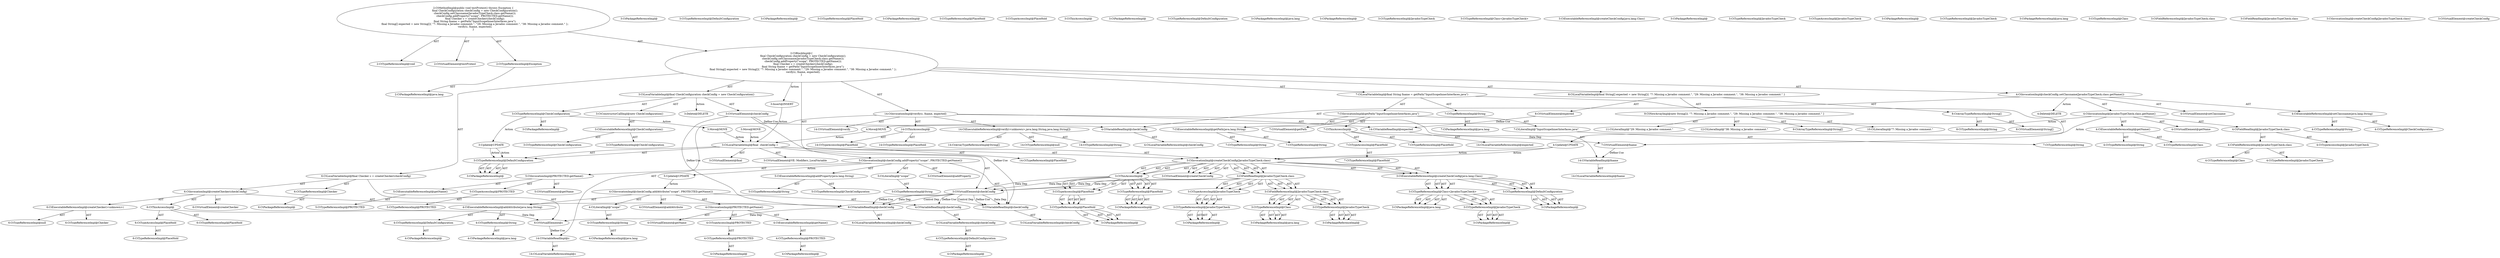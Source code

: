 digraph "testProtest#?" {
0 [label="2:CtTypeReferenceImpl@void" shape=ellipse]
1 [label="2:CtVirtualElement@testProtest" shape=ellipse]
2 [label="2:CtTypeReferenceImpl@Exception" shape=ellipse]
3 [label="2:CtPackageReferenceImpl@java.lang" shape=ellipse]
4 [label="3:CtTypeReferenceImpl@CheckConfiguration" shape=ellipse]
5 [label="3:CtPackageReferenceImpl@" shape=ellipse]
6 [label="3:CtExecutableReferenceImpl@CheckConfiguration()" shape=ellipse]
7 [label="3:CtTypeReferenceImpl@CheckConfiguration" shape=ellipse]
8 [label="3:CtTypeReferenceImpl@CheckConfiguration" shape=ellipse]
9 [label="3:CtConstructorCallImpl@new CheckConfiguration()" shape=ellipse]
10 [label="3:CtVirtualElement@checkConfig" shape=ellipse]
11 [label="3:CtLocalVariableImpl@final CheckConfiguration checkConfig = new CheckConfiguration()" shape=ellipse]
12 [label="4:CtExecutableReferenceImpl@setClassname(java.lang.String)" shape=ellipse]
13 [label="4:CtTypeReferenceImpl@CheckConfiguration" shape=ellipse]
14 [label="4:CtTypeReferenceImpl@String" shape=ellipse]
15 [label="4:CtVirtualElement@setClassname" shape=ellipse]
16 [label="4:CtVariableReadImpl@checkConfig" shape=ellipse]
17 [label="4:CtLocalVariableReferenceImpl@checkConfig" shape=ellipse]
18 [label="4:CtExecutableReferenceImpl@getName()" shape=ellipse]
19 [label="4:CtTypeReferenceImpl@Class" shape=ellipse]
20 [label="4:CtTypeReferenceImpl@String" shape=ellipse]
21 [label="4:CtVirtualElement@getName" shape=ellipse]
22 [label="4:CtFieldReferenceImpl@JavadocTypeCheck.class" shape=ellipse]
23 [label="4:CtTypeReferenceImpl@JavadocTypeCheck" shape=ellipse]
24 [label="4:CtTypeReferenceImpl@Class" shape=ellipse]
25 [label="4:CtFieldReadImpl@JavadocTypeCheck.class" shape=ellipse]
26 [label="4:CtTypeAccessImpl@JavadocTypeCheck" shape=ellipse]
27 [label="4:CtInvocationImpl@JavadocTypeCheck.class.getName()" shape=ellipse]
28 [label="4:CtInvocationImpl@checkConfig.setClassname(JavadocTypeCheck.class.getName())" shape=ellipse]
29 [label="5:CtExecutableReferenceImpl@addProperty(java.lang.String)" shape=ellipse]
30 [label="5:CtTypeReferenceImpl@CheckConfiguration" shape=ellipse]
31 [label="5:CtTypeReferenceImpl@String" shape=ellipse]
32 [label="5:CtVirtualElement@addProperty" shape=ellipse]
33 [label="5:CtVariableReadImpl@checkConfig" shape=ellipse]
34 [label="5:CtLocalVariableReferenceImpl@checkConfig" shape=ellipse]
35 [label="5:CtLiteralImpl@\"scope\"" shape=ellipse]
36 [label="5:CtTypeReferenceImpl@String" shape=ellipse]
37 [label="5:CtExecutableReferenceImpl@getName()" shape=ellipse]
38 [label="5:CtTypeReferenceImpl@PROTECTED" shape=ellipse]
39 [label="5:CtVirtualElement@getName" shape=ellipse]
40 [label="5:CtTypeAccessImpl@PROTECTED" shape=ellipse]
41 [label="5:CtTypeReferenceImpl@PROTECTED" shape=ellipse]
42 [label="5:CtInvocationImpl@PROTECTED.getName()" shape=ellipse]
43 [label="5:CtInvocationImpl@checkConfig.addProperty(\"scope\", PROTECTED.getName())" shape=ellipse]
44 [label="6:CtTypeReferenceImpl@Checker" shape=ellipse]
45 [label="6:CtPackageReferenceImpl@" shape=ellipse]
46 [label="6:CtExecutableReferenceImpl@createChecker(<unknown>)" shape=ellipse]
47 [label="6:CtTypeReferenceImpl@Checker" shape=ellipse]
48 [label="6:CtTypeReferenceImpl@null" shape=ellipse]
49 [label="6:CtVirtualElement@createChecker" shape=ellipse]
50 [label="6:CtTypeAccessImpl@PlaceHold" shape=ellipse]
51 [label="6:CtTypeReferenceImpl@PlaceHold" shape=ellipse]
52 [label="6:CtThisAccessImpl@" shape=ellipse]
53 [label="6:CtTypeReferenceImpl@PlaceHold" shape=ellipse]
54 [label="6:CtVariableReadImpl@checkConfig" shape=ellipse]
55 [label="6:CtLocalVariableReferenceImpl@checkConfig" shape=ellipse]
56 [label="6:CtInvocationImpl@createChecker(checkConfig)" shape=ellipse]
57 [label="6:CtVirtualElement@c" shape=ellipse]
58 [label="6:CtLocalVariableImpl@final Checker c = createChecker(checkConfig)" shape=ellipse]
59 [label="7:CtTypeReferenceImpl@String" shape=ellipse]
60 [label="7:CtPackageReferenceImpl@java.lang" shape=ellipse]
61 [label="7:CtExecutableReferenceImpl@getPath(java.lang.String)" shape=ellipse]
62 [label="7:CtTypeReferenceImpl@String" shape=ellipse]
63 [label="7:CtTypeReferenceImpl@String" shape=ellipse]
64 [label="7:CtVirtualElement@getPath" shape=ellipse]
65 [label="7:CtTypeAccessImpl@PlaceHold" shape=ellipse]
66 [label="7:CtTypeReferenceImpl@PlaceHold" shape=ellipse]
67 [label="7:CtThisAccessImpl@" shape=ellipse]
68 [label="7:CtTypeReferenceImpl@PlaceHold" shape=ellipse]
69 [label="7:CtLiteralImpl@\"InputScopeInnerInterfaces.java\"" shape=ellipse]
70 [label="7:CtTypeReferenceImpl@String" shape=ellipse]
71 [label="7:CtInvocationImpl@getPath(\"InputScopeInnerInterfaces.java\")" shape=ellipse]
72 [label="7:CtVirtualElement@fname" shape=ellipse]
73 [label="7:CtLocalVariableImpl@final String fname = getPath(\"InputScopeInnerInterfaces.java\")" shape=ellipse]
74 [label="8:CtVirtualElement@String[]" shape=ellipse]
75 [label="8:CtArrayTypeReferenceImpl@String[]" shape=ellipse]
76 [label="8:CtTypeReferenceImpl@String" shape=ellipse]
77 [label="9:CtNewArrayImpl@new String[]\{ \"7: Missing a Javadoc comment.\", \"29: Missing a Javadoc comment.\", \"38: Missing a Javadoc comment.\" \}" shape=ellipse]
78 [label="9:CtArrayTypeReferenceImpl@String[]" shape=ellipse]
79 [label="10:CtLiteralImpl@\"7: Missing a Javadoc comment.\"" shape=ellipse]
80 [label="11:CtLiteralImpl@\"29: Missing a Javadoc comment.\"" shape=ellipse]
81 [label="12:CtLiteralImpl@\"38: Missing a Javadoc comment.\"" shape=ellipse]
82 [label="8:CtVirtualElement@expected" shape=ellipse]
83 [label="8:CtLocalVariableImpl@final String[] expected = new String[]\{ \"7: Missing a Javadoc comment.\", \"29: Missing a Javadoc comment.\", \"38: Missing a Javadoc comment.\" \}" shape=ellipse]
84 [label="14:CtExecutableReferenceImpl@verify(<unknown>,java.lang.String,java.lang.String[])" shape=ellipse]
85 [label="14:CtTypeReferenceImpl@null" shape=ellipse]
86 [label="14:CtTypeReferenceImpl@String" shape=ellipse]
87 [label="14:CtArrayTypeReferenceImpl@String[]" shape=ellipse]
88 [label="14:CtVirtualElement@verify" shape=ellipse]
89 [label="14:CtTypeAccessImpl@PlaceHold" shape=ellipse]
90 [label="14:CtTypeReferenceImpl@PlaceHold" shape=ellipse]
91 [label="14:CtThisAccessImpl@" shape=ellipse]
92 [label="14:CtTypeReferenceImpl@PlaceHold" shape=ellipse]
93 [label="14:CtVariableReadImpl@c" shape=ellipse]
94 [label="14:CtLocalVariableReferenceImpl@c" shape=ellipse]
95 [label="14:CtVariableReadImpl@fname" shape=ellipse]
96 [label="14:CtLocalVariableReferenceImpl@fname" shape=ellipse]
97 [label="14:CtVariableReadImpl@expected" shape=ellipse]
98 [label="14:CtLocalVariableReferenceImpl@expected" shape=ellipse]
99 [label="14:CtInvocationImpl@verify(c, fname, expected)" shape=ellipse]
100 [label="2:CtBlockImpl@\{
    final CheckConfiguration checkConfig = new CheckConfiguration();
    checkConfig.setClassname(JavadocTypeCheck.class.getName());
    checkConfig.addProperty(\"scope\", PROTECTED.getName());
    final Checker c = createChecker(checkConfig);
    final String fname = getPath(\"InputScopeInnerInterfaces.java\");
    final String[] expected = new String[]\{ \"7: Missing a Javadoc comment.\", \"29: Missing a Javadoc comment.\", \"38: Missing a Javadoc comment.\" \};
    verify(c, fname, expected);
\}" shape=ellipse]
101 [label="2:CtMethodImpl@public void testProtest() throws Exception \{
    final CheckConfiguration checkConfig = new CheckConfiguration();
    checkConfig.setClassname(JavadocTypeCheck.class.getName());
    checkConfig.addProperty(\"scope\", PROTECTED.getName());
    final Checker c = createChecker(checkConfig);
    final String fname = getPath(\"InputScopeInnerInterfaces.java\");
    final String[] expected = new String[]\{ \"7: Missing a Javadoc comment.\", \"29: Missing a Javadoc comment.\", \"38: Missing a Javadoc comment.\" \};
    verify(c, fname, expected);
\}" shape=ellipse]
102 [label="5:Update@UPDATE" shape=ellipse]
103 [label="4:CtPackageReferenceImpl@" shape=ellipse]
104 [label="4:CtTypeReferenceImpl@DefaultConfiguration" shape=ellipse]
105 [label="4:CtLocalVariableReferenceImpl@checkConfig" shape=ellipse]
106 [label="4:CtVariableReadImpl@checkConfig" shape=ellipse]
107 [label="4:CtPackageReferenceImpl@" shape=ellipse]
108 [label="4:CtTypeReferenceImpl@DefaultConfiguration" shape=ellipse]
109 [label="4:CtPackageReferenceImpl@java.lang" shape=ellipse]
110 [label="4:CtTypeReferenceImpl@String" shape=ellipse]
111 [label="4:CtExecutableReferenceImpl@addAttribute(java.lang.String)" shape=ellipse]
112 [label="4:CtPackageReferenceImpl@java.lang" shape=ellipse]
113 [label="4:CtTypeReferenceImpl@String" shape=ellipse]
114 [label="4:CtLiteralImpl@\"scope\"" shape=ellipse]
115 [label="4:CtPackageReferenceImpl@" shape=ellipse]
116 [label="4:CtTypeReferenceImpl@PROTECTED" shape=ellipse]
117 [label="4:CtTypeAccessImpl@PROTECTED" shape=ellipse]
118 [label="4:CtPackageReferenceImpl@" shape=ellipse]
119 [label="4:CtTypeReferenceImpl@PROTECTED" shape=ellipse]
120 [label="4:CtExecutableReferenceImpl@getName()" shape=ellipse]
121 [label="4:CtInvocationImpl@PROTECTED.getName()" shape=ellipse]
122 [label="4:CtVirtualElement@getName" shape=ellipse]
123 [label="4:CtInvocationImpl@checkConfig.addAttribute(\"scope\", PROTECTED.getName())" shape=ellipse]
124 [label="4:CtVirtualElement@addAttribute" shape=ellipse]
125 [label="3:Update@UPDATE" shape=ellipse]
126 [label="3:CtPackageReferenceImpl@" shape=ellipse]
127 [label="3:CtTypeReferenceImpl@DefaultConfiguration" shape=ellipse]
128 [label="4:Update@UPDATE" shape=ellipse]
129 [label="3:CtPackageReferenceImpl@" shape=ellipse]
130 [label="3:CtTypeReferenceImpl@PlaceHold" shape=ellipse]
131 [label="3:CtPackageReferenceImpl@" shape=ellipse]
132 [label="3:CtTypeReferenceImpl@PlaceHold" shape=ellipse]
133 [label="3:CtTypeAccessImpl@PlaceHold" shape=ellipse]
134 [label="3:CtThisAccessImpl@" shape=ellipse]
135 [label="3:CtPackageReferenceImpl@" shape=ellipse]
136 [label="3:CtTypeReferenceImpl@DefaultConfiguration" shape=ellipse]
137 [label="3:CtPackageReferenceImpl@java.lang" shape=ellipse]
138 [label="3:CtPackageReferenceImpl@" shape=ellipse]
139 [label="3:CtTypeReferenceImpl@JavadocTypeCheck" shape=ellipse]
140 [label="3:CtTypeReferenceImpl@Class<JavadocTypeCheck>" shape=ellipse]
141 [label="3:CtExecutableReferenceImpl@createCheckConfig(java.lang.Class)" shape=ellipse]
142 [label="3:CtPackageReferenceImpl@" shape=ellipse]
143 [label="3:CtTypeReferenceImpl@JavadocTypeCheck" shape=ellipse]
144 [label="3:CtTypeAccessImpl@JavadocTypeCheck" shape=ellipse]
145 [label="3:CtPackageReferenceImpl@" shape=ellipse]
146 [label="3:CtTypeReferenceImpl@JavadocTypeCheck" shape=ellipse]
147 [label="3:CtPackageReferenceImpl@java.lang" shape=ellipse]
148 [label="3:CtTypeReferenceImpl@Class" shape=ellipse]
149 [label="3:CtFieldReferenceImpl@JavadocTypeCheck.class" shape=ellipse]
150 [label="3:CtFieldReadImpl@JavadocTypeCheck.class" shape=ellipse]
151 [label="3:CtInvocationImpl@createCheckConfig(JavadocTypeCheck.class)" shape=ellipse]
152 [label="3:CtVirtualElement@createCheckConfig" shape=ellipse]
153 [label="3:Delete@DELETE" shape=ellipse]
154 [label="4:Delete@DELETE" shape=ellipse]
155 [label="3:Insert@INSERT" shape=ellipse]
156 [label="3:CtPackageReferenceImpl@" shape=ellipse]
157 [label="3:CtTypeReferenceImpl@DefaultConfiguration" shape=ellipse]
158 [label="3:CtPackageReferenceImpl@" shape=ellipse]
159 [label="3:CtTypeReferenceImpl@PlaceHold" shape=ellipse]
160 [label="3:CtPackageReferenceImpl@" shape=ellipse]
161 [label="3:CtTypeReferenceImpl@PlaceHold" shape=ellipse]
162 [label="3:CtTypeAccessImpl@PlaceHold" shape=ellipse]
163 [label="3:CtThisAccessImpl@" shape=ellipse]
164 [label="3:CtPackageReferenceImpl@" shape=ellipse]
165 [label="3:CtTypeReferenceImpl@DefaultConfiguration" shape=ellipse]
166 [label="3:CtPackageReferenceImpl@java.lang" shape=ellipse]
167 [label="3:CtPackageReferenceImpl@" shape=ellipse]
168 [label="3:CtTypeReferenceImpl@JavadocTypeCheck" shape=ellipse]
169 [label="3:CtTypeReferenceImpl@Class<JavadocTypeCheck>" shape=ellipse]
170 [label="3:CtExecutableReferenceImpl@createCheckConfig(java.lang.Class)" shape=ellipse]
171 [label="3:CtPackageReferenceImpl@" shape=ellipse]
172 [label="3:CtTypeReferenceImpl@JavadocTypeCheck" shape=ellipse]
173 [label="3:CtTypeAccessImpl@JavadocTypeCheck" shape=ellipse]
174 [label="3:CtPackageReferenceImpl@" shape=ellipse]
175 [label="3:CtTypeReferenceImpl@JavadocTypeCheck" shape=ellipse]
176 [label="3:CtPackageReferenceImpl@java.lang" shape=ellipse]
177 [label="3:CtTypeReferenceImpl@Class" shape=ellipse]
178 [label="3:CtFieldReferenceImpl@JavadocTypeCheck.class" shape=ellipse]
179 [label="3:CtFieldReadImpl@JavadocTypeCheck.class" shape=ellipse]
180 [label="3:CtInvocationImpl@createCheckConfig(JavadocTypeCheck.class)" shape=ellipse]
181 [label="3:CtVirtualElement@createCheckConfig" shape=ellipse]
182 [label="3:CtLocalVariableImpl@final  checkConfig = " shape=ellipse]
183 [label="3:CtVirtualElement@checkConfig" shape=ellipse]
184 [label="3:CtVirtualElement@VE: Modifiers_LocalVariable" shape=ellipse]
185 [label="3:CtVirtualElement@final" shape=ellipse]
186 [label="3:Move@MOVE" shape=ellipse]
187 [label="3:Move@MOVE" shape=ellipse]
188 [label="4:Move@MOVE" shape=ellipse]
2 -> 3 [label="AST"];
4 -> 5 [label="AST"];
4 -> 125 [label="Action"];
4 -> 186 [label="Action"];
6 -> 7 [label="AST"];
6 -> 8 [label="AST"];
9 -> 6 [label="AST"];
10 -> 16 [label="Define-Use"];
10 -> 33 [label="Define-Use"];
10 -> 54 [label="Define-Use"];
11 -> 10 [label="AST"];
11 -> 4 [label="AST"];
11 -> 9 [label="AST"];
11 -> 153 [label="Action"];
12 -> 13 [label="AST"];
12 -> 14 [label="AST"];
16 -> 17 [label="AST"];
18 -> 19 [label="AST"];
18 -> 20 [label="AST"];
22 -> 23 [label="AST"];
22 -> 24 [label="AST"];
25 -> 26 [label="AST"];
25 -> 22 [label="AST"];
27 -> 21 [label="AST"];
27 -> 25 [label="AST"];
27 -> 18 [label="AST"];
27 -> 128 [label="Action"];
27 -> 188 [label="Action"];
28 -> 15 [label="AST"];
28 -> 16 [label="AST"];
28 -> 12 [label="AST"];
28 -> 27 [label="AST"];
28 -> 154 [label="Action"];
29 -> 30 [label="AST"];
29 -> 31 [label="AST"];
33 -> 34 [label="AST"];
35 -> 36 [label="AST"];
37 -> 38 [label="AST"];
40 -> 41 [label="AST"];
42 -> 39 [label="AST"];
42 -> 40 [label="AST"];
42 -> 37 [label="AST"];
43 -> 32 [label="AST"];
43 -> 33 [label="AST"];
43 -> 29 [label="AST"];
43 -> 35 [label="AST"];
43 -> 42 [label="AST"];
43 -> 102 [label="Action"];
44 -> 45 [label="AST"];
46 -> 47 [label="AST"];
46 -> 48 [label="AST"];
50 -> 51 [label="AST"];
52 -> 53 [label="AST"];
52 -> 50 [label="AST"];
52 -> 57 [label="Data Dep"];
54 -> 55 [label="AST"];
54 -> 57 [label="Data Dep"];
56 -> 49 [label="AST"];
56 -> 52 [label="AST"];
56 -> 46 [label="AST"];
56 -> 54 [label="AST"];
57 -> 93 [label="Define-Use"];
58 -> 57 [label="AST"];
58 -> 44 [label="AST"];
58 -> 56 [label="AST"];
59 -> 60 [label="AST"];
61 -> 62 [label="AST"];
61 -> 63 [label="AST"];
65 -> 66 [label="AST"];
67 -> 68 [label="AST"];
67 -> 65 [label="AST"];
67 -> 72 [label="Data Dep"];
69 -> 70 [label="AST"];
71 -> 64 [label="AST"];
71 -> 67 [label="AST"];
71 -> 61 [label="AST"];
71 -> 69 [label="AST"];
72 -> 95 [label="Define-Use"];
73 -> 72 [label="AST"];
73 -> 59 [label="AST"];
73 -> 71 [label="AST"];
75 -> 74 [label="AST"];
75 -> 76 [label="AST"];
77 -> 78 [label="AST"];
77 -> 79 [label="AST"];
77 -> 80 [label="AST"];
77 -> 81 [label="AST"];
82 -> 97 [label="Define-Use"];
83 -> 82 [label="AST"];
83 -> 75 [label="AST"];
83 -> 77 [label="AST"];
84 -> 85 [label="AST"];
84 -> 86 [label="AST"];
84 -> 87 [label="AST"];
89 -> 90 [label="AST"];
91 -> 92 [label="AST"];
91 -> 89 [label="AST"];
93 -> 94 [label="AST"];
95 -> 96 [label="AST"];
97 -> 98 [label="AST"];
99 -> 88 [label="AST"];
99 -> 91 [label="AST"];
99 -> 84 [label="AST"];
99 -> 93 [label="AST"];
99 -> 95 [label="AST"];
99 -> 97 [label="AST"];
100 -> 11 [label="AST"];
100 -> 28 [label="AST"];
100 -> 43 [label="AST"];
100 -> 58 [label="AST"];
100 -> 73 [label="AST"];
100 -> 83 [label="AST"];
100 -> 99 [label="AST"];
100 -> 155 [label="Action"];
101 -> 1 [label="AST"];
101 -> 0 [label="AST"];
101 -> 2 [label="AST"];
101 -> 100 [label="AST"];
102 -> 123 [label="Action"];
104 -> 103 [label="AST"];
105 -> 104 [label="AST"];
106 -> 105 [label="AST"];
108 -> 107 [label="AST"];
110 -> 109 [label="AST"];
111 -> 108 [label="AST"];
111 -> 110 [label="AST"];
113 -> 112 [label="AST"];
114 -> 113 [label="AST"];
116 -> 115 [label="AST"];
117 -> 116 [label="AST"];
119 -> 118 [label="AST"];
120 -> 119 [label="AST"];
121 -> 122 [label="AST"];
121 -> 117 [label="AST"];
121 -> 120 [label="AST"];
123 -> 124 [label="AST"];
123 -> 106 [label="AST"];
123 -> 111 [label="AST"];
123 -> 114 [label="AST"];
123 -> 121 [label="AST"];
125 -> 157 [label="Action"];
125 -> 157 [label="Action"];
157 -> 156 [label="AST"];
157 -> 156 [label="AST"];
128 -> 180 [label="Action"];
128 -> 180 [label="Action"];
159 -> 158 [label="AST"];
159 -> 158 [label="AST"];
161 -> 160 [label="AST"];
161 -> 160 [label="AST"];
162 -> 161 [label="AST"];
162 -> 161 [label="AST"];
163 -> 159 [label="AST"];
163 -> 159 [label="AST"];
163 -> 162 [label="AST"];
163 -> 162 [label="AST"];
163 -> 183 [label="Data Dep"];
165 -> 164 [label="AST"];
165 -> 164 [label="AST"];
168 -> 167 [label="AST"];
168 -> 167 [label="AST"];
169 -> 166 [label="AST"];
169 -> 166 [label="AST"];
169 -> 168 [label="AST"];
169 -> 168 [label="AST"];
170 -> 165 [label="AST"];
170 -> 165 [label="AST"];
170 -> 169 [label="AST"];
170 -> 169 [label="AST"];
172 -> 171 [label="AST"];
172 -> 171 [label="AST"];
173 -> 172 [label="AST"];
173 -> 172 [label="AST"];
175 -> 174 [label="AST"];
175 -> 174 [label="AST"];
177 -> 176 [label="AST"];
177 -> 176 [label="AST"];
178 -> 175 [label="AST"];
178 -> 175 [label="AST"];
178 -> 177 [label="AST"];
178 -> 177 [label="AST"];
179 -> 173 [label="AST"];
179 -> 173 [label="AST"];
179 -> 178 [label="AST"];
179 -> 178 [label="AST"];
179 -> 183 [label="Data Dep"];
180 -> 181 [label="AST"];
180 -> 181 [label="AST"];
180 -> 163 [label="AST"];
180 -> 163 [label="AST"];
180 -> 170 [label="AST"];
180 -> 170 [label="AST"];
180 -> 179 [label="AST"];
180 -> 179 [label="AST"];
155 -> 182 [label="Action"];
157 -> 156 [label="AST"];
157 -> 156 [label="AST"];
159 -> 158 [label="AST"];
159 -> 158 [label="AST"];
161 -> 160 [label="AST"];
161 -> 160 [label="AST"];
162 -> 161 [label="AST"];
162 -> 161 [label="AST"];
163 -> 159 [label="AST"];
163 -> 159 [label="AST"];
163 -> 162 [label="AST"];
163 -> 162 [label="AST"];
163 -> 183 [label="Data Dep"];
165 -> 164 [label="AST"];
165 -> 164 [label="AST"];
168 -> 167 [label="AST"];
168 -> 167 [label="AST"];
169 -> 166 [label="AST"];
169 -> 166 [label="AST"];
169 -> 168 [label="AST"];
169 -> 168 [label="AST"];
170 -> 165 [label="AST"];
170 -> 165 [label="AST"];
170 -> 169 [label="AST"];
170 -> 169 [label="AST"];
172 -> 171 [label="AST"];
172 -> 171 [label="AST"];
173 -> 172 [label="AST"];
173 -> 172 [label="AST"];
175 -> 174 [label="AST"];
175 -> 174 [label="AST"];
177 -> 176 [label="AST"];
177 -> 176 [label="AST"];
178 -> 175 [label="AST"];
178 -> 175 [label="AST"];
178 -> 177 [label="AST"];
178 -> 177 [label="AST"];
179 -> 173 [label="AST"];
179 -> 173 [label="AST"];
179 -> 178 [label="AST"];
179 -> 178 [label="AST"];
179 -> 183 [label="Data Dep"];
180 -> 181 [label="AST"];
180 -> 181 [label="AST"];
180 -> 163 [label="AST"];
180 -> 163 [label="AST"];
180 -> 170 [label="AST"];
180 -> 170 [label="AST"];
180 -> 179 [label="AST"];
180 -> 179 [label="AST"];
182 -> 183 [label="AST"];
182 -> 157 [label="AST"];
182 -> 157 [label="AST"];
182 -> 180 [label="AST"];
182 -> 180 [label="AST"];
182 -> 184 [label="AST"];
182 -> 185 [label="AST"];
183 -> 106 [label="Define-Use"];
183 -> 33 [label="Define-Use"];
183 -> 33 [label="Data Dep"];
183 -> 33 [label="Control Dep"];
183 -> 54 [label="Define-Use"];
183 -> 54 [label="Data Dep"];
183 -> 54 [label="Control Dep"];
186 -> 182 [label="Action"];
187 -> 182 [label="Action"];
188 -> 182 [label="Action"];
}